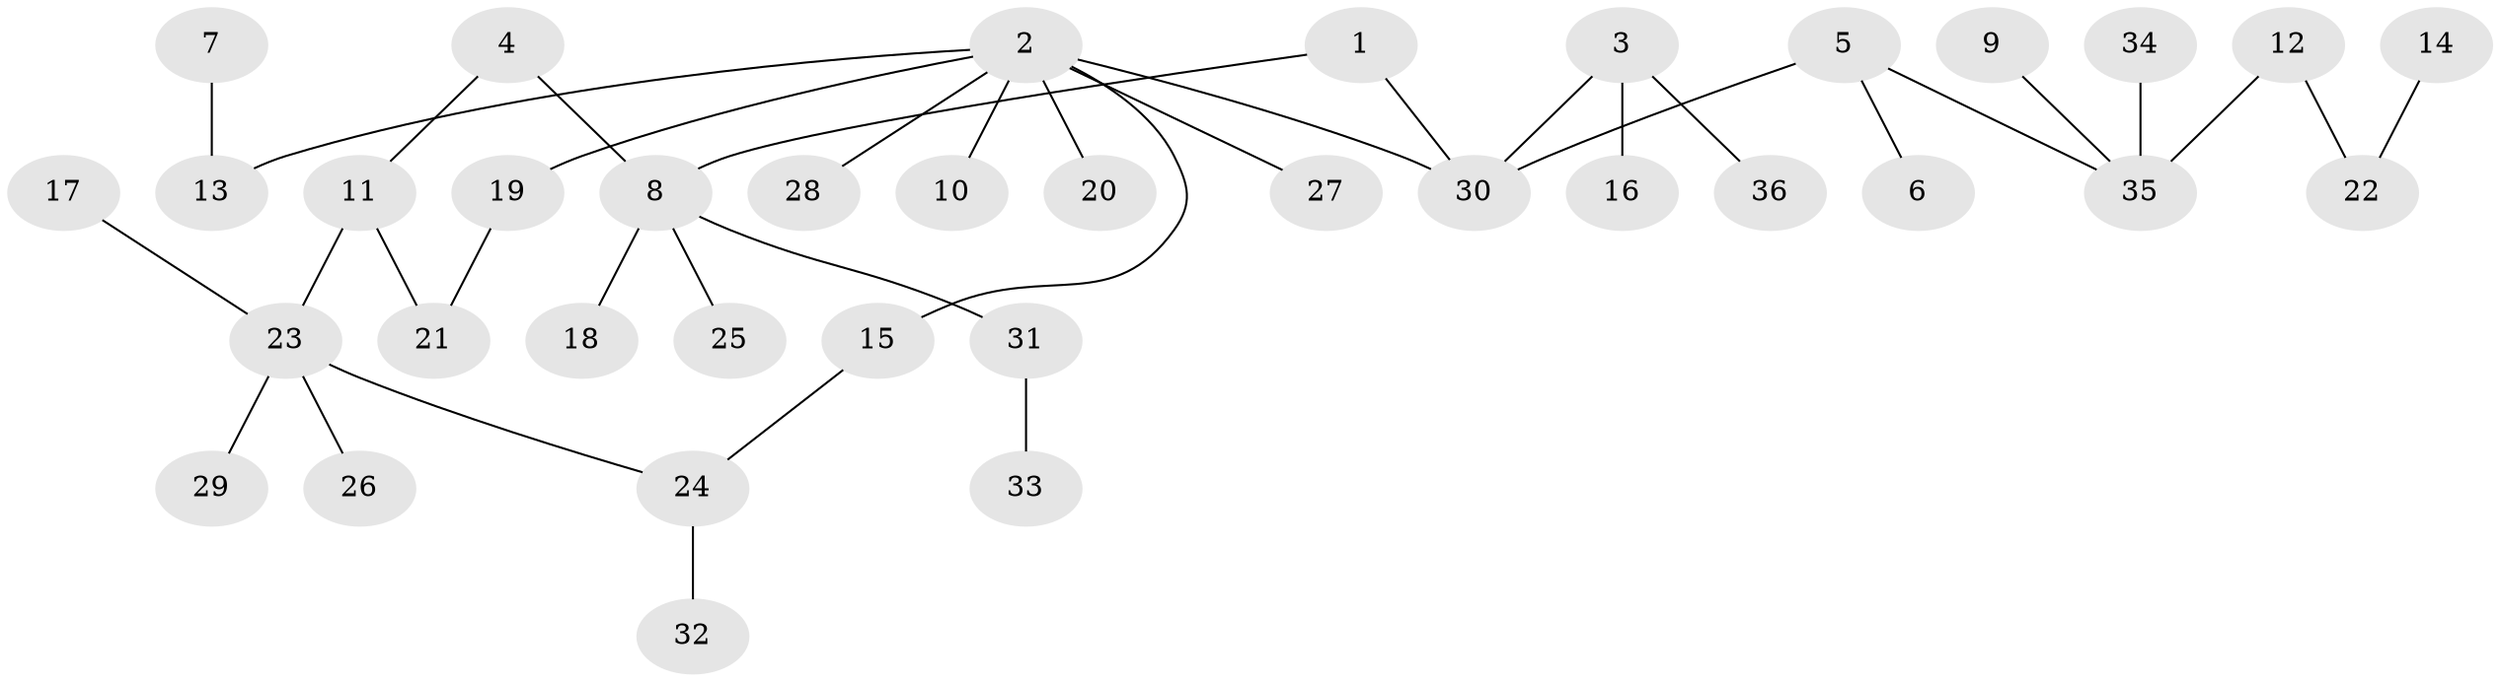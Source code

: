// original degree distribution, {6: 0.014084507042253521, 5: 0.056338028169014086, 2: 0.19718309859154928, 7: 0.028169014084507043, 3: 0.09859154929577464, 1: 0.5492957746478874, 4: 0.056338028169014086}
// Generated by graph-tools (version 1.1) at 2025/01/03/09/25 03:01:00]
// undirected, 36 vertices, 37 edges
graph export_dot {
graph [start="1"]
  node [color=gray90,style=filled];
  1;
  2;
  3;
  4;
  5;
  6;
  7;
  8;
  9;
  10;
  11;
  12;
  13;
  14;
  15;
  16;
  17;
  18;
  19;
  20;
  21;
  22;
  23;
  24;
  25;
  26;
  27;
  28;
  29;
  30;
  31;
  32;
  33;
  34;
  35;
  36;
  1 -- 8 [weight=1.0];
  1 -- 30 [weight=1.0];
  2 -- 10 [weight=1.0];
  2 -- 13 [weight=1.0];
  2 -- 15 [weight=1.0];
  2 -- 19 [weight=1.0];
  2 -- 20 [weight=1.0];
  2 -- 27 [weight=1.0];
  2 -- 28 [weight=1.0];
  2 -- 30 [weight=1.0];
  3 -- 16 [weight=1.0];
  3 -- 30 [weight=1.0];
  3 -- 36 [weight=1.0];
  4 -- 8 [weight=1.0];
  4 -- 11 [weight=1.0];
  5 -- 6 [weight=1.0];
  5 -- 30 [weight=1.0];
  5 -- 35 [weight=1.0];
  7 -- 13 [weight=1.0];
  8 -- 18 [weight=1.0];
  8 -- 25 [weight=1.0];
  8 -- 31 [weight=1.0];
  9 -- 35 [weight=1.0];
  11 -- 21 [weight=1.0];
  11 -- 23 [weight=1.0];
  12 -- 22 [weight=1.0];
  12 -- 35 [weight=1.0];
  14 -- 22 [weight=1.0];
  15 -- 24 [weight=1.0];
  17 -- 23 [weight=1.0];
  19 -- 21 [weight=1.0];
  23 -- 24 [weight=1.0];
  23 -- 26 [weight=1.0];
  23 -- 29 [weight=1.0];
  24 -- 32 [weight=1.0];
  31 -- 33 [weight=1.0];
  34 -- 35 [weight=1.0];
}
